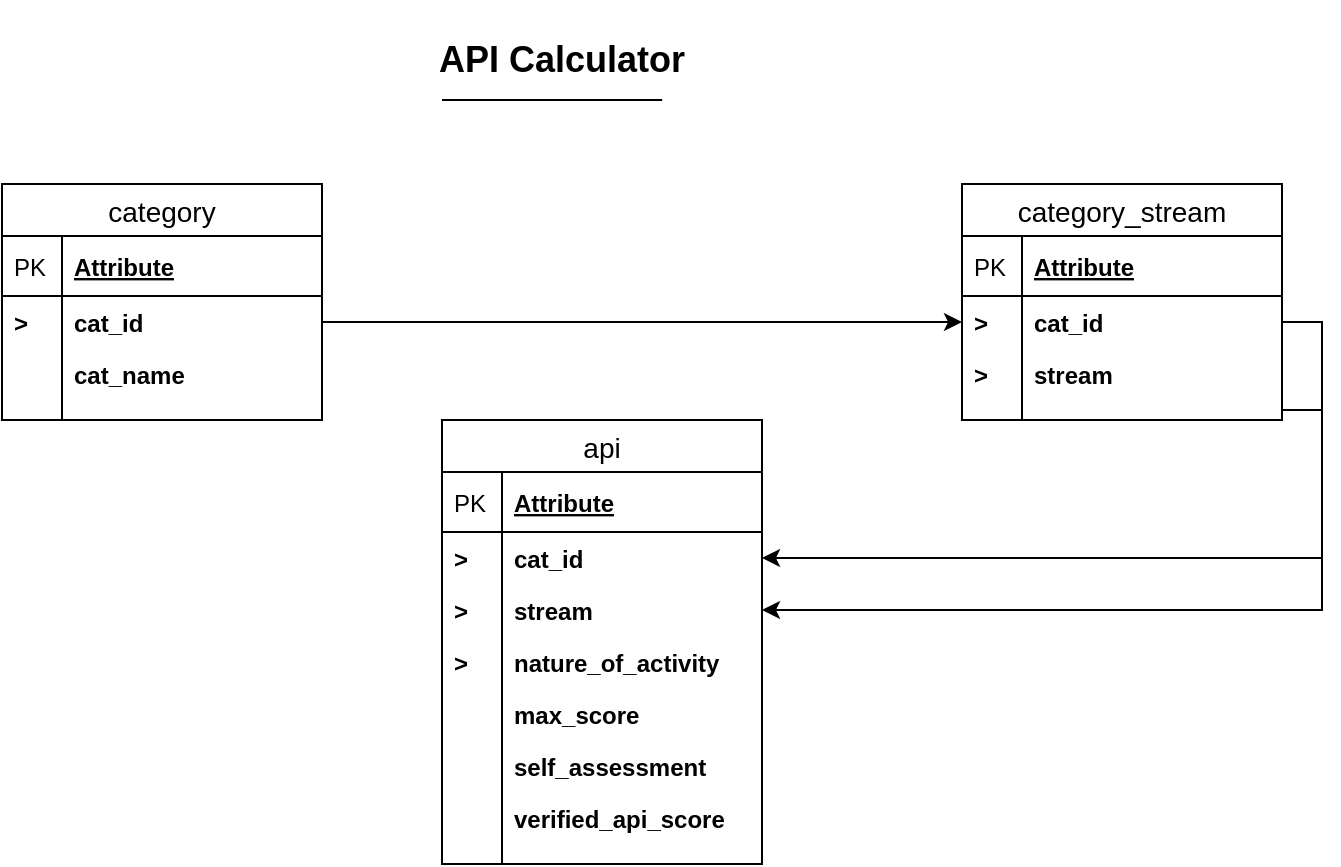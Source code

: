 <mxfile version="13.1.3" type="device"><diagram id="9QlyirXa82FBfx71m66I" name="Page-1"><mxGraphModel dx="868" dy="401" grid="1" gridSize="10" guides="1" tooltips="1" connect="1" arrows="1" fold="1" page="1" pageScale="1" pageWidth="827" pageHeight="1169" math="0" shadow="0"><root><mxCell id="0"/><mxCell id="1" parent="0"/><mxCell id="KLEXASInGnH7vy2Srnoy-21" value="api" style="swimlane;fontStyle=0;childLayout=stackLayout;horizontal=1;startSize=26;horizontalStack=0;resizeParent=1;resizeParentMax=0;resizeLast=0;collapsible=1;marginBottom=0;align=center;fontSize=14;" vertex="1" parent="1"><mxGeometry x="320" y="280" width="160" height="222" as="geometry"/></mxCell><mxCell id="KLEXASInGnH7vy2Srnoy-22" value="Attribute" style="shape=partialRectangle;top=0;left=0;right=0;bottom=1;align=left;verticalAlign=middle;fillColor=none;spacingLeft=34;spacingRight=4;overflow=hidden;rotatable=0;points=[[0,0.5],[1,0.5]];portConstraint=eastwest;dropTarget=0;fontStyle=5;fontSize=12;" vertex="1" parent="KLEXASInGnH7vy2Srnoy-21"><mxGeometry y="26" width="160" height="30" as="geometry"/></mxCell><mxCell id="KLEXASInGnH7vy2Srnoy-23" value="PK" style="shape=partialRectangle;top=0;left=0;bottom=0;fillColor=none;align=left;verticalAlign=middle;spacingLeft=4;spacingRight=4;overflow=hidden;rotatable=0;points=[];portConstraint=eastwest;part=1;fontSize=12;" vertex="1" connectable="0" parent="KLEXASInGnH7vy2Srnoy-22"><mxGeometry width="30" height="30" as="geometry"/></mxCell><mxCell id="KLEXASInGnH7vy2Srnoy-24" value="cat_id" style="shape=partialRectangle;top=0;left=0;right=0;bottom=0;align=left;verticalAlign=top;fillColor=none;spacingLeft=34;spacingRight=4;overflow=hidden;rotatable=0;points=[[0,0.5],[1,0.5]];portConstraint=eastwest;dropTarget=0;fontSize=12;fontStyle=1" vertex="1" parent="KLEXASInGnH7vy2Srnoy-21"><mxGeometry y="56" width="160" height="26" as="geometry"/></mxCell><mxCell id="KLEXASInGnH7vy2Srnoy-25" value="&gt;" style="shape=partialRectangle;top=0;left=0;bottom=0;fillColor=none;align=left;verticalAlign=top;spacingLeft=4;spacingRight=4;overflow=hidden;rotatable=0;points=[];portConstraint=eastwest;part=1;fontSize=12;fontStyle=1" vertex="1" connectable="0" parent="KLEXASInGnH7vy2Srnoy-24"><mxGeometry width="30" height="26" as="geometry"/></mxCell><mxCell id="KLEXASInGnH7vy2Srnoy-26" value="stream" style="shape=partialRectangle;top=0;left=0;right=0;bottom=0;align=left;verticalAlign=top;fillColor=none;spacingLeft=34;spacingRight=4;overflow=hidden;rotatable=0;points=[[0,0.5],[1,0.5]];portConstraint=eastwest;dropTarget=0;fontSize=12;fontStyle=1" vertex="1" parent="KLEXASInGnH7vy2Srnoy-21"><mxGeometry y="82" width="160" height="26" as="geometry"/></mxCell><mxCell id="KLEXASInGnH7vy2Srnoy-27" value="&gt;" style="shape=partialRectangle;top=0;left=0;bottom=0;fillColor=none;align=left;verticalAlign=top;spacingLeft=4;spacingRight=4;overflow=hidden;rotatable=0;points=[];portConstraint=eastwest;part=1;fontSize=12;fontStyle=1" vertex="1" connectable="0" parent="KLEXASInGnH7vy2Srnoy-26"><mxGeometry width="30" height="26" as="geometry"/></mxCell><mxCell id="KLEXASInGnH7vy2Srnoy-28" value="nature_of_activity" style="shape=partialRectangle;top=0;left=0;right=0;bottom=0;align=left;verticalAlign=top;fillColor=none;spacingLeft=34;spacingRight=4;overflow=hidden;rotatable=0;points=[[0,0.5],[1,0.5]];portConstraint=eastwest;dropTarget=0;fontSize=12;fontStyle=1" vertex="1" parent="KLEXASInGnH7vy2Srnoy-21"><mxGeometry y="108" width="160" height="26" as="geometry"/></mxCell><mxCell id="KLEXASInGnH7vy2Srnoy-29" value="&gt;" style="shape=partialRectangle;top=0;left=0;bottom=0;fillColor=none;align=left;verticalAlign=top;spacingLeft=4;spacingRight=4;overflow=hidden;rotatable=0;points=[];portConstraint=eastwest;part=1;fontSize=12;fontStyle=1" vertex="1" connectable="0" parent="KLEXASInGnH7vy2Srnoy-28"><mxGeometry width="30" height="26" as="geometry"/></mxCell><mxCell id="KLEXASInGnH7vy2Srnoy-41" value="max_score" style="shape=partialRectangle;top=0;left=0;right=0;bottom=0;align=left;verticalAlign=top;fillColor=none;spacingLeft=34;spacingRight=4;overflow=hidden;rotatable=0;points=[[0,0.5],[1,0.5]];portConstraint=eastwest;dropTarget=0;fontSize=12;fontStyle=1" vertex="1" parent="KLEXASInGnH7vy2Srnoy-21"><mxGeometry y="134" width="160" height="26" as="geometry"/></mxCell><mxCell id="KLEXASInGnH7vy2Srnoy-42" value="" style="shape=partialRectangle;top=0;left=0;bottom=0;fillColor=none;align=left;verticalAlign=top;spacingLeft=4;spacingRight=4;overflow=hidden;rotatable=0;points=[];portConstraint=eastwest;part=1;fontSize=12;" vertex="1" connectable="0" parent="KLEXASInGnH7vy2Srnoy-41"><mxGeometry width="30" height="26" as="geometry"/></mxCell><mxCell id="KLEXASInGnH7vy2Srnoy-43" value="self_assessment" style="shape=partialRectangle;top=0;left=0;right=0;bottom=0;align=left;verticalAlign=top;fillColor=none;spacingLeft=34;spacingRight=4;overflow=hidden;rotatable=0;points=[[0,0.5],[1,0.5]];portConstraint=eastwest;dropTarget=0;fontSize=12;fontStyle=1" vertex="1" parent="KLEXASInGnH7vy2Srnoy-21"><mxGeometry y="160" width="160" height="26" as="geometry"/></mxCell><mxCell id="KLEXASInGnH7vy2Srnoy-44" value="" style="shape=partialRectangle;top=0;left=0;bottom=0;fillColor=none;align=left;verticalAlign=top;spacingLeft=4;spacingRight=4;overflow=hidden;rotatable=0;points=[];portConstraint=eastwest;part=1;fontSize=12;" vertex="1" connectable="0" parent="KLEXASInGnH7vy2Srnoy-43"><mxGeometry width="30" height="26" as="geometry"/></mxCell><mxCell id="KLEXASInGnH7vy2Srnoy-45" value="verified_api_score" style="shape=partialRectangle;top=0;left=0;right=0;bottom=0;align=left;verticalAlign=top;fillColor=none;spacingLeft=34;spacingRight=4;overflow=hidden;rotatable=0;points=[[0,0.5],[1,0.5]];portConstraint=eastwest;dropTarget=0;fontSize=12;fontStyle=1" vertex="1" parent="KLEXASInGnH7vy2Srnoy-21"><mxGeometry y="186" width="160" height="26" as="geometry"/></mxCell><mxCell id="KLEXASInGnH7vy2Srnoy-46" value="" style="shape=partialRectangle;top=0;left=0;bottom=0;fillColor=none;align=left;verticalAlign=top;spacingLeft=4;spacingRight=4;overflow=hidden;rotatable=0;points=[];portConstraint=eastwest;part=1;fontSize=12;" vertex="1" connectable="0" parent="KLEXASInGnH7vy2Srnoy-45"><mxGeometry width="30" height="26" as="geometry"/></mxCell><mxCell id="KLEXASInGnH7vy2Srnoy-30" value="" style="shape=partialRectangle;top=0;left=0;right=0;bottom=0;align=left;verticalAlign=top;fillColor=none;spacingLeft=34;spacingRight=4;overflow=hidden;rotatable=0;points=[[0,0.5],[1,0.5]];portConstraint=eastwest;dropTarget=0;fontSize=12;" vertex="1" parent="KLEXASInGnH7vy2Srnoy-21"><mxGeometry y="212" width="160" height="10" as="geometry"/></mxCell><mxCell id="KLEXASInGnH7vy2Srnoy-31" value="" style="shape=partialRectangle;top=0;left=0;bottom=0;fillColor=none;align=left;verticalAlign=top;spacingLeft=4;spacingRight=4;overflow=hidden;rotatable=0;points=[];portConstraint=eastwest;part=1;fontSize=12;" vertex="1" connectable="0" parent="KLEXASInGnH7vy2Srnoy-30"><mxGeometry width="30" height="10" as="geometry"/></mxCell><mxCell id="KLEXASInGnH7vy2Srnoy-9" value="category" style="swimlane;fontStyle=0;childLayout=stackLayout;horizontal=1;startSize=26;horizontalStack=0;resizeParent=1;resizeParentMax=0;resizeLast=0;collapsible=1;marginBottom=0;align=center;fontSize=14;" vertex="1" parent="1"><mxGeometry x="100" y="162" width="160" height="118" as="geometry"/></mxCell><mxCell id="KLEXASInGnH7vy2Srnoy-10" value="Attribute" style="shape=partialRectangle;top=0;left=0;right=0;bottom=1;align=left;verticalAlign=middle;fillColor=none;spacingLeft=34;spacingRight=4;overflow=hidden;rotatable=0;points=[[0,0.5],[1,0.5]];portConstraint=eastwest;dropTarget=0;fontStyle=5;fontSize=12;" vertex="1" parent="KLEXASInGnH7vy2Srnoy-9"><mxGeometry y="26" width="160" height="30" as="geometry"/></mxCell><mxCell id="KLEXASInGnH7vy2Srnoy-11" value="PK" style="shape=partialRectangle;top=0;left=0;bottom=0;fillColor=none;align=left;verticalAlign=middle;spacingLeft=4;spacingRight=4;overflow=hidden;rotatable=0;points=[];portConstraint=eastwest;part=1;fontSize=12;" vertex="1" connectable="0" parent="KLEXASInGnH7vy2Srnoy-10"><mxGeometry width="30" height="30" as="geometry"/></mxCell><mxCell id="KLEXASInGnH7vy2Srnoy-12" value="cat_id" style="shape=partialRectangle;top=0;left=0;right=0;bottom=0;align=left;verticalAlign=top;fillColor=none;spacingLeft=34;spacingRight=4;overflow=hidden;rotatable=0;points=[[0,0.5],[1,0.5]];portConstraint=eastwest;dropTarget=0;fontSize=12;fontStyle=1" vertex="1" parent="KLEXASInGnH7vy2Srnoy-9"><mxGeometry y="56" width="160" height="26" as="geometry"/></mxCell><mxCell id="KLEXASInGnH7vy2Srnoy-13" value="&gt;" style="shape=partialRectangle;top=0;left=0;bottom=0;fillColor=none;align=left;verticalAlign=top;spacingLeft=4;spacingRight=4;overflow=hidden;rotatable=0;points=[];portConstraint=eastwest;part=1;fontSize=12;fontStyle=1" vertex="1" connectable="0" parent="KLEXASInGnH7vy2Srnoy-12"><mxGeometry width="30" height="26" as="geometry"/></mxCell><mxCell id="KLEXASInGnH7vy2Srnoy-14" value="cat_name" style="shape=partialRectangle;top=0;left=0;right=0;bottom=0;align=left;verticalAlign=top;fillColor=none;spacingLeft=34;spacingRight=4;overflow=hidden;rotatable=0;points=[[0,0.5],[1,0.5]];portConstraint=eastwest;dropTarget=0;fontSize=12;fontStyle=1" vertex="1" parent="KLEXASInGnH7vy2Srnoy-9"><mxGeometry y="82" width="160" height="26" as="geometry"/></mxCell><mxCell id="KLEXASInGnH7vy2Srnoy-15" value="" style="shape=partialRectangle;top=0;left=0;bottom=0;fillColor=none;align=left;verticalAlign=top;spacingLeft=4;spacingRight=4;overflow=hidden;rotatable=0;points=[];portConstraint=eastwest;part=1;fontSize=12;" vertex="1" connectable="0" parent="KLEXASInGnH7vy2Srnoy-14"><mxGeometry width="30" height="26" as="geometry"/></mxCell><mxCell id="KLEXASInGnH7vy2Srnoy-18" value="" style="shape=partialRectangle;top=0;left=0;right=0;bottom=0;align=left;verticalAlign=top;fillColor=none;spacingLeft=34;spacingRight=4;overflow=hidden;rotatable=0;points=[[0,0.5],[1,0.5]];portConstraint=eastwest;dropTarget=0;fontSize=12;" vertex="1" parent="KLEXASInGnH7vy2Srnoy-9"><mxGeometry y="108" width="160" height="10" as="geometry"/></mxCell><mxCell id="KLEXASInGnH7vy2Srnoy-19" value="" style="shape=partialRectangle;top=0;left=0;bottom=0;fillColor=none;align=left;verticalAlign=top;spacingLeft=4;spacingRight=4;overflow=hidden;rotatable=0;points=[];portConstraint=eastwest;part=1;fontSize=12;" vertex="1" connectable="0" parent="KLEXASInGnH7vy2Srnoy-18"><mxGeometry width="30" height="10" as="geometry"/></mxCell><mxCell id="KLEXASInGnH7vy2Srnoy-47" value="category_stream" style="swimlane;fontStyle=0;childLayout=stackLayout;horizontal=1;startSize=26;horizontalStack=0;resizeParent=1;resizeParentMax=0;resizeLast=0;collapsible=1;marginBottom=0;align=center;fontSize=14;" vertex="1" parent="1"><mxGeometry x="580" y="162" width="160" height="118" as="geometry"/></mxCell><mxCell id="KLEXASInGnH7vy2Srnoy-48" value="Attribute" style="shape=partialRectangle;top=0;left=0;right=0;bottom=1;align=left;verticalAlign=middle;fillColor=none;spacingLeft=34;spacingRight=4;overflow=hidden;rotatable=0;points=[[0,0.5],[1,0.5]];portConstraint=eastwest;dropTarget=0;fontStyle=5;fontSize=12;" vertex="1" parent="KLEXASInGnH7vy2Srnoy-47"><mxGeometry y="26" width="160" height="30" as="geometry"/></mxCell><mxCell id="KLEXASInGnH7vy2Srnoy-49" value="PK" style="shape=partialRectangle;top=0;left=0;bottom=0;fillColor=none;align=left;verticalAlign=middle;spacingLeft=4;spacingRight=4;overflow=hidden;rotatable=0;points=[];portConstraint=eastwest;part=1;fontSize=12;" vertex="1" connectable="0" parent="KLEXASInGnH7vy2Srnoy-48"><mxGeometry width="30" height="30" as="geometry"/></mxCell><mxCell id="KLEXASInGnH7vy2Srnoy-50" value="cat_id" style="shape=partialRectangle;top=0;left=0;right=0;bottom=0;align=left;verticalAlign=top;fillColor=none;spacingLeft=34;spacingRight=4;overflow=hidden;rotatable=0;points=[[0,0.5],[1,0.5]];portConstraint=eastwest;dropTarget=0;fontSize=12;fontStyle=1" vertex="1" parent="KLEXASInGnH7vy2Srnoy-47"><mxGeometry y="56" width="160" height="26" as="geometry"/></mxCell><mxCell id="KLEXASInGnH7vy2Srnoy-51" value="&gt;" style="shape=partialRectangle;top=0;left=0;bottom=0;fillColor=none;align=left;verticalAlign=top;spacingLeft=4;spacingRight=4;overflow=hidden;rotatable=0;points=[];portConstraint=eastwest;part=1;fontSize=12;fontStyle=1" vertex="1" connectable="0" parent="KLEXASInGnH7vy2Srnoy-50"><mxGeometry width="30" height="26" as="geometry"/></mxCell><mxCell id="KLEXASInGnH7vy2Srnoy-52" value="stream" style="shape=partialRectangle;top=0;left=0;right=0;bottom=0;align=left;verticalAlign=top;fillColor=none;spacingLeft=34;spacingRight=4;overflow=hidden;rotatable=0;points=[[0,0.5],[1,0.5]];portConstraint=eastwest;dropTarget=0;fontSize=12;fontStyle=1" vertex="1" parent="KLEXASInGnH7vy2Srnoy-47"><mxGeometry y="82" width="160" height="26" as="geometry"/></mxCell><mxCell id="KLEXASInGnH7vy2Srnoy-53" value="&gt;" style="shape=partialRectangle;top=0;left=0;bottom=0;fillColor=none;align=left;verticalAlign=top;spacingLeft=4;spacingRight=4;overflow=hidden;rotatable=0;points=[];portConstraint=eastwest;part=1;fontSize=12;fontStyle=1" vertex="1" connectable="0" parent="KLEXASInGnH7vy2Srnoy-52"><mxGeometry width="30" height="26" as="geometry"/></mxCell><mxCell id="KLEXASInGnH7vy2Srnoy-56" value="" style="shape=partialRectangle;top=0;left=0;right=0;bottom=0;align=left;verticalAlign=top;fillColor=none;spacingLeft=34;spacingRight=4;overflow=hidden;rotatable=0;points=[[0,0.5],[1,0.5]];portConstraint=eastwest;dropTarget=0;fontSize=12;" vertex="1" parent="KLEXASInGnH7vy2Srnoy-47"><mxGeometry y="108" width="160" height="10" as="geometry"/></mxCell><mxCell id="KLEXASInGnH7vy2Srnoy-57" value="" style="shape=partialRectangle;top=0;left=0;bottom=0;fillColor=none;align=left;verticalAlign=top;spacingLeft=4;spacingRight=4;overflow=hidden;rotatable=0;points=[];portConstraint=eastwest;part=1;fontSize=12;" vertex="1" connectable="0" parent="KLEXASInGnH7vy2Srnoy-56"><mxGeometry width="30" height="10" as="geometry"/></mxCell><mxCell id="KLEXASInGnH7vy2Srnoy-59" style="edgeStyle=orthogonalEdgeStyle;rounded=0;orthogonalLoop=1;jettySize=auto;html=1;exitX=1;exitY=0.5;exitDx=0;exitDy=0;entryX=0;entryY=0.5;entryDx=0;entryDy=0;" edge="1" parent="1" source="KLEXASInGnH7vy2Srnoy-12" target="KLEXASInGnH7vy2Srnoy-50"><mxGeometry relative="1" as="geometry"/></mxCell><mxCell id="KLEXASInGnH7vy2Srnoy-60" style="edgeStyle=orthogonalEdgeStyle;rounded=0;orthogonalLoop=1;jettySize=auto;html=1;exitX=1;exitY=0.5;exitDx=0;exitDy=0;" edge="1" parent="1" source="KLEXASInGnH7vy2Srnoy-50" target="KLEXASInGnH7vy2Srnoy-24"><mxGeometry relative="1" as="geometry"/></mxCell><mxCell id="KLEXASInGnH7vy2Srnoy-61" style="edgeStyle=orthogonalEdgeStyle;rounded=0;orthogonalLoop=1;jettySize=auto;html=1;exitX=1;exitY=0.5;exitDx=0;exitDy=0;entryX=1;entryY=0.5;entryDx=0;entryDy=0;" edge="1" parent="1" source="KLEXASInGnH7vy2Srnoy-56" target="KLEXASInGnH7vy2Srnoy-26"><mxGeometry relative="1" as="geometry"/></mxCell><mxCell id="KLEXASInGnH7vy2Srnoy-67" value="&lt;b&gt;&lt;font style=&quot;font-size: 18px&quot;&gt;API Calculator&lt;/font&gt;&lt;/b&gt;" style="text;html=1;strokeColor=none;fillColor=none;align=center;verticalAlign=middle;whiteSpace=wrap;rounded=0;" vertex="1" parent="1"><mxGeometry x="230" y="70" width="300" height="60" as="geometry"/></mxCell><mxCell id="KLEXASInGnH7vy2Srnoy-68" value="" style="endArrow=none;html=1;exitX=0.3;exitY=0.833;exitDx=0;exitDy=0;exitPerimeter=0;entryX=0.667;entryY=0.833;entryDx=0;entryDy=0;entryPerimeter=0;" edge="1" parent="1" source="KLEXASInGnH7vy2Srnoy-67" target="KLEXASInGnH7vy2Srnoy-67"><mxGeometry width="50" height="50" relative="1" as="geometry"><mxPoint x="364" y="162" as="sourcePoint"/><mxPoint x="414" y="112" as="targetPoint"/></mxGeometry></mxCell></root></mxGraphModel></diagram></mxfile>